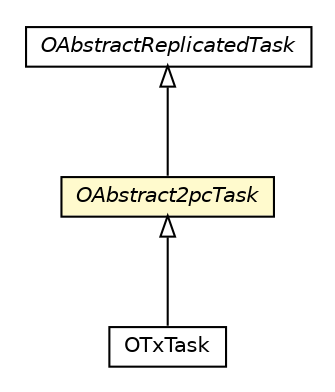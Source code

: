 #!/usr/local/bin/dot
#
# Class diagram 
# Generated by UMLGraph version R5_6-24-gf6e263 (http://www.umlgraph.org/)
#

digraph G {
	edge [fontname="Helvetica",fontsize=10,labelfontname="Helvetica",labelfontsize=10];
	node [fontname="Helvetica",fontsize=10,shape=plaintext];
	nodesep=0.25;
	ranksep=0.5;
	// com.orientechnologies.orient.server.distributed.task.OAbstractReplicatedTask
	c499576 [label=<<table title="com.orientechnologies.orient.server.distributed.task.OAbstractReplicatedTask" border="0" cellborder="1" cellspacing="0" cellpadding="2" port="p" href="../../task/OAbstractReplicatedTask.html">
		<tr><td><table border="0" cellspacing="0" cellpadding="1">
<tr><td align="center" balign="center"><font face="Helvetica-Oblique"> OAbstractReplicatedTask </font></td></tr>
		</table></td></tr>
		</table>>, URL="../../task/OAbstractReplicatedTask.html", fontname="Helvetica", fontcolor="black", fontsize=10.0];
	// com.orientechnologies.orient.server.distributed.impl.task.OAbstract2pcTask
	c499819 [label=<<table title="com.orientechnologies.orient.server.distributed.impl.task.OAbstract2pcTask" border="0" cellborder="1" cellspacing="0" cellpadding="2" port="p" bgcolor="lemonChiffon" href="./OAbstract2pcTask.html">
		<tr><td><table border="0" cellspacing="0" cellpadding="1">
<tr><td align="center" balign="center"><font face="Helvetica-Oblique"> OAbstract2pcTask </font></td></tr>
		</table></td></tr>
		</table>>, URL="./OAbstract2pcTask.html", fontname="Helvetica", fontcolor="black", fontsize=10.0];
	// com.orientechnologies.orient.server.distributed.impl.task.OTxTask
	c499834 [label=<<table title="com.orientechnologies.orient.server.distributed.impl.task.OTxTask" border="0" cellborder="1" cellspacing="0" cellpadding="2" port="p" href="./OTxTask.html">
		<tr><td><table border="0" cellspacing="0" cellpadding="1">
<tr><td align="center" balign="center"> OTxTask </td></tr>
		</table></td></tr>
		</table>>, URL="./OTxTask.html", fontname="Helvetica", fontcolor="black", fontsize=10.0];
	//com.orientechnologies.orient.server.distributed.impl.task.OAbstract2pcTask extends com.orientechnologies.orient.server.distributed.task.OAbstractReplicatedTask
	c499576:p -> c499819:p [dir=back,arrowtail=empty];
	//com.orientechnologies.orient.server.distributed.impl.task.OTxTask extends com.orientechnologies.orient.server.distributed.impl.task.OAbstract2pcTask
	c499819:p -> c499834:p [dir=back,arrowtail=empty];
}


